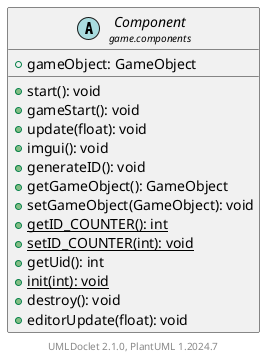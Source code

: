 @startuml
    set namespaceSeparator none
    hide empty fields
    hide empty methods

    abstract class "<size:14>Component\n<size:10>game.components" as game.components.Component [[Component.html]] {
        +gameObject: GameObject
        +start(): void
        +gameStart(): void
        +update(float): void
        +imgui(): void
        +generateID(): void
        +getGameObject(): GameObject
        +setGameObject(GameObject): void
        {static} +getID_COUNTER(): int
        {static} +setID_COUNTER(int): void
        +getUid(): int
        {static} +init(int): void
        +destroy(): void
        +editorUpdate(float): void
    }

    center footer UMLDoclet 2.1.0, PlantUML %version()
@enduml
